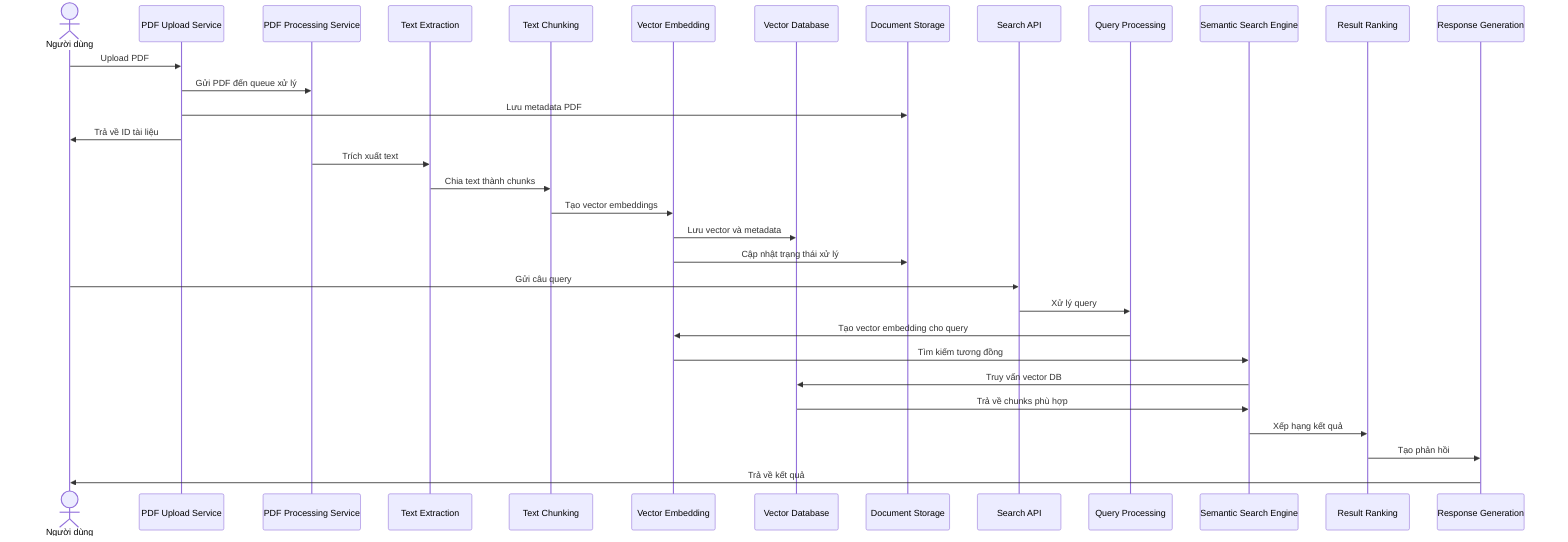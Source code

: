 ---
id: 52c1fc0e-3adc-4779-bd54-fb94acce52a5
---
sequenceDiagram
    actor User as Người dùng
    participant Upload as PDF Upload Service
    participant Process as PDF Processing Service
    participant Extract as Text Extraction
    participant Chunk as Text Chunking
    participant Embed as Vector Embedding
    participant VDB as Vector Database
    participant DDB as Document Storage
    participant Search as Search API
    participant Query as Query Processing
    participant Engine as Semantic Search Engine
    participant Rank as Result Ranking
    participant Response as Response Generation

    %% Upload flow
    User->>Upload: Upload PDF
    Upload->>Process: Gửi PDF đến queue xử lý
    Upload->>DDB: Lưu metadata PDF
    Upload->>User: Trả về ID tài liệu
    
    %% Processing flow
    Process->>Extract: Trích xuất text
    Extract->>Chunk: Chia text thành chunks
    Chunk->>Embed: Tạo vector embeddings
    Embed->>VDB: Lưu vector và metadata
    Embed->>DDB: Cập nhật trạng thái xử lý
    
    %% Search flow
    User->>Search: Gửi câu query
    Search->>Query: Xử lý query
    Query->>Embed: Tạo vector embedding cho query
    Embed->>Engine: Tìm kiếm tương đồng
    Engine->>VDB: Truy vấn vector DB
    VDB->>Engine: Trả về chunks phù hợp
    Engine->>Rank: Xếp hạng kết quả
    Rank->>Response: Tạo phản hồi
    Response->>User: Trả về kết quả